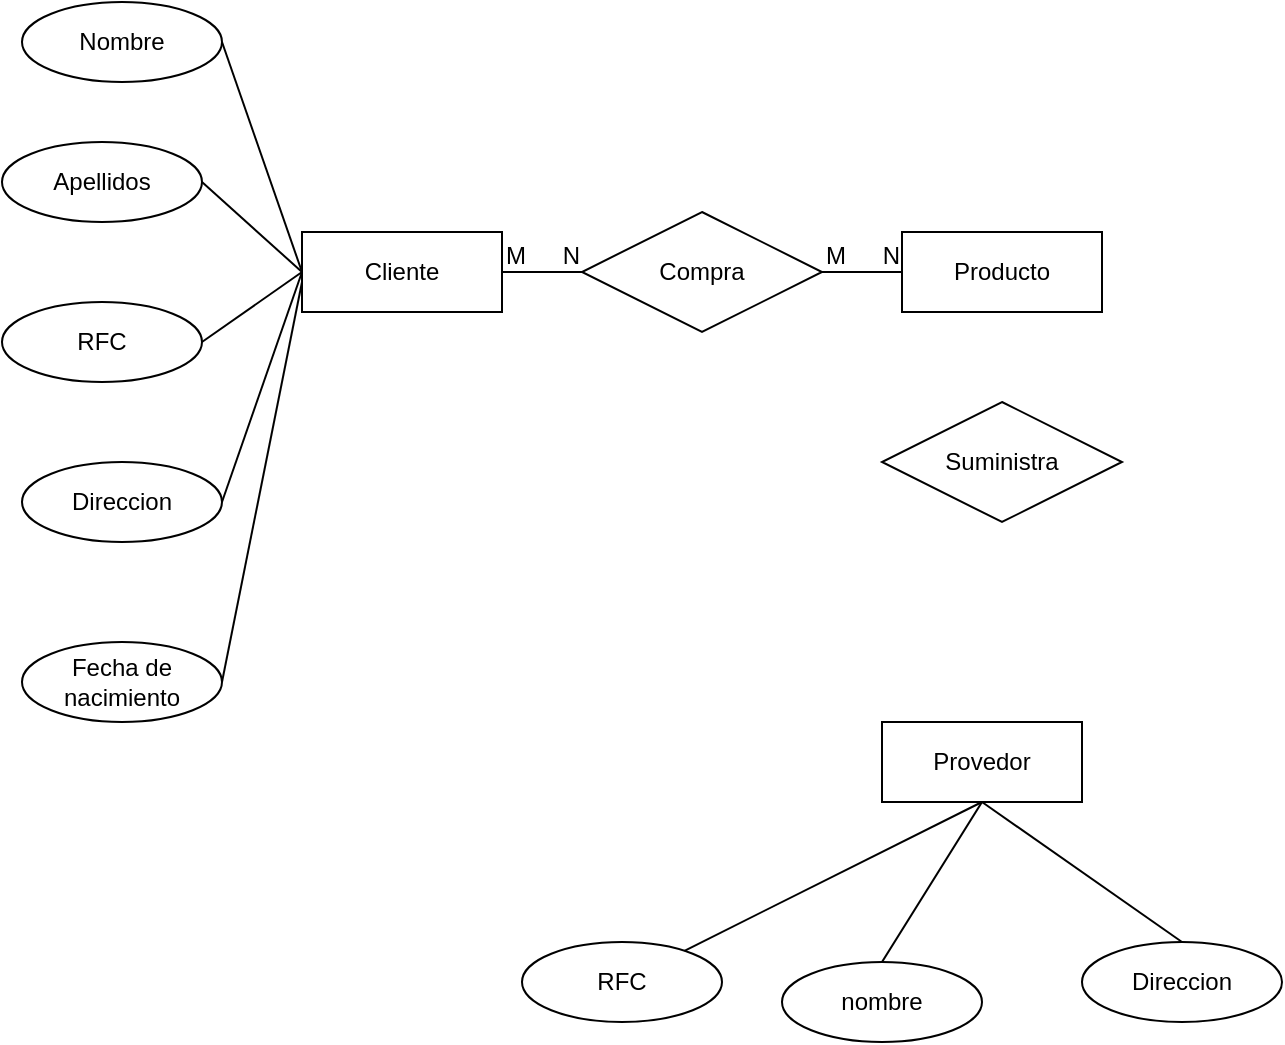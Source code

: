<mxfile version="21.6.9" type="github" pages="2">
  <diagram name="Página-1" id="QnMALh-OP8fd0V_o8KD_">
    <mxGraphModel dx="680" dy="748" grid="1" gridSize="10" guides="1" tooltips="1" connect="1" arrows="1" fold="1" page="1" pageScale="1" pageWidth="827" pageHeight="1169" math="0" shadow="0">
      <root>
        <mxCell id="0" />
        <mxCell id="1" parent="0" />
        <mxCell id="ypBA6mCGuAGSDrWsFMiO-1" value="Cliente" style="whiteSpace=wrap;html=1;align=center;" vertex="1" parent="1">
          <mxGeometry x="220" y="585" width="100" height="40" as="geometry" />
        </mxCell>
        <mxCell id="ypBA6mCGuAGSDrWsFMiO-2" value="Provedor" style="whiteSpace=wrap;html=1;align=center;" vertex="1" parent="1">
          <mxGeometry x="510" y="830" width="100" height="40" as="geometry" />
        </mxCell>
        <mxCell id="ypBA6mCGuAGSDrWsFMiO-3" value="Producto" style="whiteSpace=wrap;html=1;align=center;" vertex="1" parent="1">
          <mxGeometry x="520" y="585" width="100" height="40" as="geometry" />
        </mxCell>
        <mxCell id="ypBA6mCGuAGSDrWsFMiO-6" value="Suministra" style="shape=rhombus;perimeter=rhombusPerimeter;whiteSpace=wrap;html=1;align=center;" vertex="1" parent="1">
          <mxGeometry x="510" y="670" width="120" height="60" as="geometry" />
        </mxCell>
        <mxCell id="ypBA6mCGuAGSDrWsFMiO-7" value="Compra" style="shape=rhombus;perimeter=rhombusPerimeter;whiteSpace=wrap;html=1;align=center;" vertex="1" parent="1">
          <mxGeometry x="360" y="575" width="120" height="60" as="geometry" />
        </mxCell>
        <mxCell id="ypBA6mCGuAGSDrWsFMiO-8" value="Nombre" style="ellipse;whiteSpace=wrap;html=1;align=center;" vertex="1" parent="1">
          <mxGeometry x="80" y="470" width="100" height="40" as="geometry" />
        </mxCell>
        <mxCell id="ypBA6mCGuAGSDrWsFMiO-9" value="Apellidos" style="ellipse;whiteSpace=wrap;html=1;align=center;" vertex="1" parent="1">
          <mxGeometry x="70" y="540" width="100" height="40" as="geometry" />
        </mxCell>
        <mxCell id="ypBA6mCGuAGSDrWsFMiO-10" value="RFC" style="ellipse;whiteSpace=wrap;html=1;align=center;" vertex="1" parent="1">
          <mxGeometry x="70" y="620" width="100" height="40" as="geometry" />
        </mxCell>
        <mxCell id="ypBA6mCGuAGSDrWsFMiO-11" value="Direccion" style="ellipse;whiteSpace=wrap;html=1;align=center;" vertex="1" parent="1">
          <mxGeometry x="80" y="700" width="100" height="40" as="geometry" />
        </mxCell>
        <mxCell id="ypBA6mCGuAGSDrWsFMiO-12" value="Fecha de nacimiento" style="ellipse;whiteSpace=wrap;html=1;align=center;" vertex="1" parent="1">
          <mxGeometry x="80" y="790" width="100" height="40" as="geometry" />
        </mxCell>
        <mxCell id="ypBA6mCGuAGSDrWsFMiO-13" value="nombre" style="ellipse;whiteSpace=wrap;html=1;align=center;" vertex="1" parent="1">
          <mxGeometry x="460" y="950" width="100" height="40" as="geometry" />
        </mxCell>
        <mxCell id="ypBA6mCGuAGSDrWsFMiO-14" value="Direccion" style="ellipse;whiteSpace=wrap;html=1;align=center;" vertex="1" parent="1">
          <mxGeometry x="610" y="940" width="100" height="40" as="geometry" />
        </mxCell>
        <mxCell id="ypBA6mCGuAGSDrWsFMiO-15" value="RFC" style="ellipse;whiteSpace=wrap;html=1;align=center;" vertex="1" parent="1">
          <mxGeometry x="330" y="940" width="100" height="40" as="geometry" />
        </mxCell>
        <mxCell id="ypBA6mCGuAGSDrWsFMiO-22" value="" style="endArrow=none;html=1;rounded=0;entryX=0.5;entryY=1;entryDx=0;entryDy=0;" edge="1" parent="1" source="ypBA6mCGuAGSDrWsFMiO-15" target="ypBA6mCGuAGSDrWsFMiO-2">
          <mxGeometry relative="1" as="geometry">
            <mxPoint x="310" y="690" as="sourcePoint" />
            <mxPoint x="530" y="890" as="targetPoint" />
          </mxGeometry>
        </mxCell>
        <mxCell id="ypBA6mCGuAGSDrWsFMiO-23" value="" style="endArrow=none;html=1;rounded=0;entryX=0.5;entryY=1;entryDx=0;entryDy=0;exitX=0.5;exitY=0;exitDx=0;exitDy=0;" edge="1" parent="1" source="ypBA6mCGuAGSDrWsFMiO-13" target="ypBA6mCGuAGSDrWsFMiO-2">
          <mxGeometry relative="1" as="geometry">
            <mxPoint x="460.43" y="978" as="sourcePoint" />
            <mxPoint x="599.43" y="910" as="targetPoint" />
          </mxGeometry>
        </mxCell>
        <mxCell id="ypBA6mCGuAGSDrWsFMiO-24" value="" style="endArrow=none;html=1;rounded=0;entryX=0.5;entryY=1;entryDx=0;entryDy=0;exitX=0.5;exitY=0;exitDx=0;exitDy=0;" edge="1" parent="1" source="ypBA6mCGuAGSDrWsFMiO-14" target="ypBA6mCGuAGSDrWsFMiO-2">
          <mxGeometry relative="1" as="geometry">
            <mxPoint x="640" y="930" as="sourcePoint" />
            <mxPoint x="630" y="870" as="targetPoint" />
          </mxGeometry>
        </mxCell>
        <mxCell id="ypBA6mCGuAGSDrWsFMiO-25" value="" style="endArrow=none;html=1;rounded=0;exitX=1;exitY=0.5;exitDx=0;exitDy=0;entryX=0;entryY=0.5;entryDx=0;entryDy=0;" edge="1" parent="1" source="ypBA6mCGuAGSDrWsFMiO-8" target="ypBA6mCGuAGSDrWsFMiO-1">
          <mxGeometry relative="1" as="geometry">
            <mxPoint x="220" y="489.5" as="sourcePoint" />
            <mxPoint x="380" y="489.5" as="targetPoint" />
          </mxGeometry>
        </mxCell>
        <mxCell id="ypBA6mCGuAGSDrWsFMiO-26" value="" style="endArrow=none;html=1;rounded=0;entryX=0;entryY=0.5;entryDx=0;entryDy=0;exitX=1;exitY=0.5;exitDx=0;exitDy=0;" edge="1" parent="1" source="ypBA6mCGuAGSDrWsFMiO-9" target="ypBA6mCGuAGSDrWsFMiO-1">
          <mxGeometry relative="1" as="geometry">
            <mxPoint x="180" y="570" as="sourcePoint" />
            <mxPoint x="240" y="757.5" as="targetPoint" />
          </mxGeometry>
        </mxCell>
        <mxCell id="ypBA6mCGuAGSDrWsFMiO-27" value="" style="endArrow=none;html=1;rounded=0;exitX=1;exitY=0.5;exitDx=0;exitDy=0;entryX=0;entryY=0.5;entryDx=0;entryDy=0;" edge="1" parent="1" source="ypBA6mCGuAGSDrWsFMiO-10" target="ypBA6mCGuAGSDrWsFMiO-1">
          <mxGeometry relative="1" as="geometry">
            <mxPoint x="210" y="730" as="sourcePoint" />
            <mxPoint x="250" y="845" as="targetPoint" />
          </mxGeometry>
        </mxCell>
        <mxCell id="ypBA6mCGuAGSDrWsFMiO-28" value="" style="endArrow=none;html=1;rounded=0;exitX=1;exitY=0.5;exitDx=0;exitDy=0;entryX=0;entryY=0.5;entryDx=0;entryDy=0;" edge="1" parent="1" source="ypBA6mCGuAGSDrWsFMiO-11" target="ypBA6mCGuAGSDrWsFMiO-1">
          <mxGeometry relative="1" as="geometry">
            <mxPoint x="200" y="790" as="sourcePoint" />
            <mxPoint x="240" y="905" as="targetPoint" />
          </mxGeometry>
        </mxCell>
        <mxCell id="ypBA6mCGuAGSDrWsFMiO-29" value="" style="endArrow=none;html=1;rounded=0;exitX=1;exitY=0.5;exitDx=0;exitDy=0;" edge="1" parent="1" source="ypBA6mCGuAGSDrWsFMiO-12">
          <mxGeometry relative="1" as="geometry">
            <mxPoint x="180" y="830" as="sourcePoint" />
            <mxPoint x="220" y="610" as="targetPoint" />
          </mxGeometry>
        </mxCell>
        <mxCell id="ypBA6mCGuAGSDrWsFMiO-31" value="" style="endArrow=none;html=1;rounded=0;exitX=1;exitY=0.5;exitDx=0;exitDy=0;entryX=0;entryY=0.5;entryDx=0;entryDy=0;" edge="1" parent="1" source="ypBA6mCGuAGSDrWsFMiO-1" target="ypBA6mCGuAGSDrWsFMiO-7">
          <mxGeometry relative="1" as="geometry">
            <mxPoint x="310" y="690" as="sourcePoint" />
            <mxPoint x="470" y="690" as="targetPoint" />
          </mxGeometry>
        </mxCell>
        <mxCell id="ypBA6mCGuAGSDrWsFMiO-32" value="M" style="resizable=0;html=1;whiteSpace=wrap;align=left;verticalAlign=bottom;" connectable="0" vertex="1" parent="ypBA6mCGuAGSDrWsFMiO-31">
          <mxGeometry x="-1" relative="1" as="geometry" />
        </mxCell>
        <mxCell id="ypBA6mCGuAGSDrWsFMiO-33" value="N" style="resizable=0;html=1;whiteSpace=wrap;align=right;verticalAlign=bottom;" connectable="0" vertex="1" parent="ypBA6mCGuAGSDrWsFMiO-31">
          <mxGeometry x="1" relative="1" as="geometry" />
        </mxCell>
        <mxCell id="ypBA6mCGuAGSDrWsFMiO-34" value="" style="endArrow=none;html=1;rounded=0;exitX=1;exitY=0.5;exitDx=0;exitDy=0;entryX=0;entryY=0.5;entryDx=0;entryDy=0;" edge="1" parent="1" source="ypBA6mCGuAGSDrWsFMiO-7" target="ypBA6mCGuAGSDrWsFMiO-3">
          <mxGeometry relative="1" as="geometry">
            <mxPoint x="330" y="699" as="sourcePoint" />
            <mxPoint x="370" y="699" as="targetPoint" />
          </mxGeometry>
        </mxCell>
        <mxCell id="ypBA6mCGuAGSDrWsFMiO-35" value="M" style="resizable=0;html=1;whiteSpace=wrap;align=left;verticalAlign=bottom;" connectable="0" vertex="1" parent="ypBA6mCGuAGSDrWsFMiO-34">
          <mxGeometry x="-1" relative="1" as="geometry" />
        </mxCell>
        <mxCell id="ypBA6mCGuAGSDrWsFMiO-36" value="N" style="resizable=0;html=1;whiteSpace=wrap;align=right;verticalAlign=bottom;" connectable="0" vertex="1" parent="ypBA6mCGuAGSDrWsFMiO-34">
          <mxGeometry x="1" relative="1" as="geometry" />
        </mxCell>
      </root>
    </mxGraphModel>
  </diagram>
  <diagram id="CWuDPWVAggOgXFAyNWiz" name="Página-2">
    <mxGraphModel dx="971" dy="1069" grid="1" gridSize="10" guides="1" tooltips="1" connect="1" arrows="1" fold="1" page="1" pageScale="1" pageWidth="827" pageHeight="1169" math="0" shadow="0">
      <root>
        <mxCell id="0" />
        <mxCell id="1" parent="0" />
        <mxCell id="qDvj0nQ-XF3atELoJMsR-1" value="&lt;ul style=&quot;box-sizing: border-box; padding-left: 2em; margin-top: 0px; margin-bottom: 16px; color: rgb(240, 243, 246); font-family: -apple-system, BlinkMacSystemFont, &amp;quot;Segoe UI&amp;quot;, &amp;quot;Noto Sans&amp;quot;, Helvetica, Arial, sans-serif, &amp;quot;Apple Color Emoji&amp;quot;, &amp;quot;Segoe UI Emoji&amp;quot;; font-size: 16px; text-align: start; background-color: rgb(10, 12, 16);&quot; dir=&quot;auto&quot;&gt;&lt;li style=&quot;box-sizing: border-box;&quot;&gt;La empresa dispone de una serie de coches para su venta. Se necesita conocer la matrícula, marca y modelo, el color y el precio de venta de cada coche.&lt;/li&gt;&lt;li style=&quot;box-sizing: border-box; margin-top: 0.25em;&quot;&gt;Los datos que interesa conocer de cada cliente son el RFC, nombre, dirección, ciudad y número de teléfono: además, los clientes se diferencian por un código interno de la empresa que se incrementa automáticamente cuando un cliente se da de alta en ella.&lt;/li&gt;&lt;li style=&quot;box-sizing: border-box; margin-top: 0.25em;&quot;&gt;Un cliente puede comprar tantos coches como desee a la empresa.&lt;/li&gt;&lt;li style=&quot;box-sizing: border-box; margin-top: 0.25em;&quot;&gt;Un coche determinado solo puede ser comprado por un único cliente.&lt;/li&gt;&lt;li style=&quot;box-sizing: border-box; margin-top: 0.25em;&quot;&gt;El concesionario también se encarga de llevar a cabo las revisiones que se realizan a cada coche.&lt;/li&gt;&lt;li style=&quot;box-sizing: border-box; margin-top: 0.25em;&quot;&gt;Cada revisión tiene asociado un código que se incrementa automáticamente por cada revisión que se haga.&lt;/li&gt;&lt;li style=&quot;box-sizing: border-box; margin-top: 0.25em;&quot;&gt;De cada revisión se desea saber si se ha hecho cambio de filtro, si se ha hecho cambio de aceite, si se ha hecho cambio de frenos u otros.&lt;/li&gt;&lt;li style=&quot;box-sizing: border-box; margin-top: 0.25em;&quot;&gt;Los coches pueden pasar varias revisiones en el concesionario.&lt;/li&gt;&lt;/ul&gt;" style="text;html=1;strokeColor=none;fillColor=none;align=center;verticalAlign=middle;whiteSpace=wrap;rounded=0;" vertex="1" parent="1">
          <mxGeometry x="20" y="130" width="980" height="30" as="geometry" />
        </mxCell>
      </root>
    </mxGraphModel>
  </diagram>
</mxfile>
